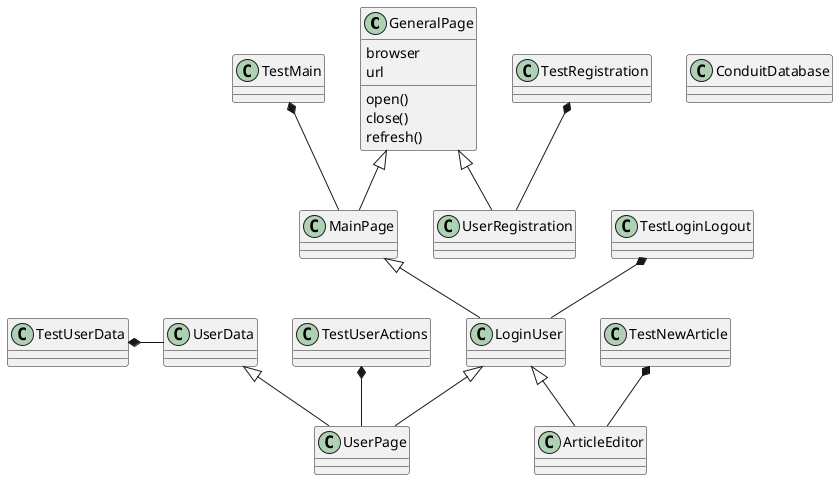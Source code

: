 @startuml

GeneralPage <|-- MainPage
MainPage <|-- LoginUser
GeneralPage <|-- UserRegistration
LoginUser <|-- UserPage
LoginUser <|-- ArticleEditor
UserData <|-- UserPage

TestMain *-- MainPage
TestRegistration *-- UserRegistration
TestLoginLogout *-- LoginUser
TestUserActions  *-- UserPage
TestNewArticle *-- ArticleEditor
TestUserData *- UserData

class GeneralPage{
browser
url
open()
close()
refresh()
}

class ConduitDatabase{

}
@enduml